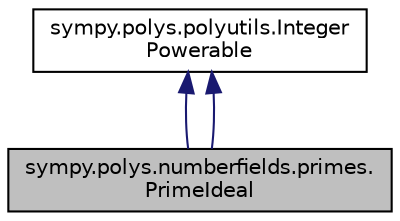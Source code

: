 digraph "sympy.polys.numberfields.primes.PrimeIdeal"
{
 // LATEX_PDF_SIZE
  edge [fontname="Helvetica",fontsize="10",labelfontname="Helvetica",labelfontsize="10"];
  node [fontname="Helvetica",fontsize="10",shape=record];
  Node1 [label="sympy.polys.numberfields.primes.\lPrimeIdeal",height=0.2,width=0.4,color="black", fillcolor="grey75", style="filled", fontcolor="black",tooltip=" "];
  Node2 -> Node1 [dir="back",color="midnightblue",fontsize="10",style="solid",fontname="Helvetica"];
  Node2 [label="sympy.polys.polyutils.Integer\lPowerable",height=0.2,width=0.4,color="black", fillcolor="white", style="filled",URL="$classsympy_1_1polys_1_1polyutils_1_1IntegerPowerable.html",tooltip=" "];
  Node2 -> Node1 [dir="back",color="midnightblue",fontsize="10",style="solid",fontname="Helvetica"];
}
